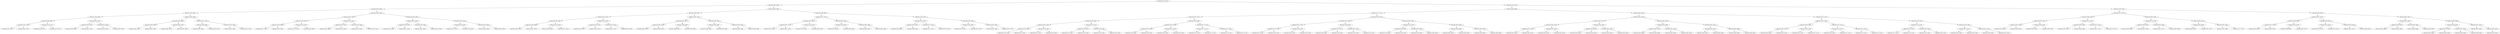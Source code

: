 digraph G{
2866308 [label="Node{data=[3792, 3792]}"]
2866308 -> 1855458705
1855458705 [label="Node{data=[3604, 3604]}"]
1855458705 -> 1009100730
1009100730 [label="Node{data=[3186, 3186]}"]
1009100730 -> 1372265838
1372265838 [label="Node{data=[3056, 3056]}"]
1372265838 -> 215565391
215565391 [label="Node{data=[3048, 3048]}"]
215565391 -> 579019968
579019968 [label="Node{data=[2089, 2089]}"]
579019968 -> 856313693
856313693 [label="Node{data=[1553, 1553]}"]
856313693 -> 975377471
975377471 [label="Node{data=[1533, 1533]}"]
856313693 -> 2090779656
2090779656 [label="Node{data=[1675, 1675]}"]
579019968 -> 1191205503
1191205503 [label="Node{data=[2374, 2374]}"]
1191205503 -> 647075173
647075173 [label="Node{data=[2320, 2320]}"]
1191205503 -> 78774116
78774116 [label="Node{data=[2437, 2437]}"]
215565391 -> 235263358
235263358 [label="Node{data=[3052, 3052]}"]
235263358 -> 1259582819
1259582819 [label="Node{data=[3050, 3050]}"]
1259582819 -> 1635990489
1635990489 [label="Node{data=[3049, 3049]}"]
1259582819 -> 1791144530
1791144530 [label="Node{data=[3051, 3051]}"]
235263358 -> 1254892625
1254892625 [label="Node{data=[3054, 3054]}"]
1254892625 -> 480393414
480393414 [label="Node{data=[3053, 3053]}"]
1254892625 -> 1678214520
1678214520 [label="Node{data=[3055, 3055]}"]
1372265838 -> 464059272
464059272 [label="Node{data=[3064, 3064]}"]
464059272 -> 812493312
812493312 [label="Node{data=[3060, 3060]}"]
812493312 -> 1032114371
1032114371 [label="Node{data=[3058, 3058]}"]
1032114371 -> 1710276174
1710276174 [label="Node{data=[3057, 3057]}"]
1032114371 -> 962100675
962100675 [label="Node{data=[3059, 3059]}"]
812493312 -> 1689845058
1689845058 [label="Node{data=[3062, 3062]}"]
1689845058 -> 2141273054
2141273054 [label="Node{data=[3061, 3061]}"]
1689845058 -> 524548266
524548266 [label="Node{data=[3063, 3063]}"]
464059272 -> 1703885028
1703885028 [label="Node{data=[3182, 3182]}"]
1703885028 -> 1182702586
1182702586 [label="Node{data=[3069, 3069]}"]
1182702586 -> 813115168
813115168 [label="Node{data=[3065, 3065]}"]
1182702586 -> 812715820
812715820 [label="Node{data=[3181, 3181]}"]
1703885028 -> 749029854
749029854 [label="Node{data=[3184, 3184]}"]
749029854 -> 515286779
515286779 [label="Node{data=[3183, 3183]}"]
749029854 -> 393337898
393337898 [label="Node{data=[3185, 3185]}"]
1009100730 -> 792836487
792836487 [label="Node{data=[3428, 3428]}"]
792836487 -> 699198984
699198984 [label="Node{data=[3361, 3361]}"]
699198984 -> 33952952
33952952 [label="Node{data=[3190, 3190]}"]
33952952 -> 453970014
453970014 [label="Node{data=[3188, 3188]}"]
453970014 -> 966793017
966793017 [label="Node{data=[3187, 3187]}"]
453970014 -> 1999794859
1999794859 [label="Node{data=[3189, 3189]}"]
33952952 -> 1168317217
1168317217 [label="Node{data=[3192, 3192]}"]
1168317217 -> 638432819
638432819 [label="Node{data=[3191, 3191]}"]
1168317217 -> 531461140
531461140 [label="Node{data=[3288, 3288]}"]
699198984 -> 2070866528
2070866528 [label="Node{data=[3424, 3424]}"]
2070866528 -> 650746943
650746943 [label="Node{data=[3422, 3422]}"]
650746943 -> 1832782587
1832782587 [label="Node{data=[3380, 3380]}"]
650746943 -> 432529052
432529052 [label="Node{data=[3423, 3423]}"]
2070866528 -> 360061486
360061486 [label="Node{data=[3426, 3426]}"]
360061486 -> 2134136027
2134136027 [label="Node{data=[3425, 3425]}"]
360061486 -> 1656807444
1656807444 [label="Node{data=[3427, 3427]}"]
792836487 -> 1163194862
1163194862 [label="Node{data=[3436, 3436]}"]
1163194862 -> 1616262144
1616262144 [label="Node{data=[3432, 3432]}"]
1616262144 -> 1025062493
1025062493 [label="Node{data=[3430, 3430]}"]
1025062493 -> 1480372650
1480372650 [label="Node{data=[3429, 3429]}"]
1025062493 -> 973467842
973467842 [label="Node{data=[3431, 3431]}"]
1616262144 -> 1805792694
1805792694 [label="Node{data=[3434, 3434]}"]
1805792694 -> 536694081
536694081 [label="Node{data=[3433, 3433]}"]
1805792694 -> 577834741
577834741 [label="Node{data=[3435, 3435]}"]
1163194862 -> 937916825
937916825 [label="Node{data=[3440, 3440]}"]
937916825 -> 1301472598
1301472598 [label="Node{data=[3438, 3438]}"]
1301472598 -> 946876128
946876128 [label="Node{data=[3437, 3437]}"]
1301472598 -> 308058557
308058557 [label="Node{data=[3439, 3439]}"]
937916825 -> 519770590
519770590 [label="Node{data=[3602, 3602]}"]
519770590 -> 1142554370
1142554370 [label="Node{data=[3465, 3465]}"]
519770590 -> 2099764815
2099764815 [label="Node{data=[3603, 3603]}"]
1855458705 -> 197144871
197144871 [label="Node{data=[3669, 3669]}"]
197144871 -> 1299424352
1299424352 [label="Node{data=[3653, 3653]}"]
1299424352 -> 1176089379
1176089379 [label="Node{data=[3612, 3612]}"]
1176089379 -> 93308937
93308937 [label="Node{data=[3608, 3608]}"]
93308937 -> 265062550
265062550 [label="Node{data=[3606, 3606]}"]
265062550 -> 1607237035
1607237035 [label="Node{data=[3605, 3605]}"]
265062550 -> 1422351834
1422351834 [label="Node{data=[3607, 3607]}"]
93308937 -> 796068043
796068043 [label="Node{data=[3610, 3610]}"]
796068043 -> 1150332299
1150332299 [label="Node{data=[3609, 3609]}"]
796068043 -> 2022551959
2022551959 [label="Node{data=[3611, 3611]}"]
1176089379 -> 373951185
373951185 [label="Node{data=[3616, 3616]}"]
373951185 -> 558394755
558394755 [label="Node{data=[3614, 3614]}"]
558394755 -> 1626693844
1626693844 [label="Node{data=[3613, 3613]}"]
558394755 -> 1969316948
1969316948 [label="Node{data=[3615, 3615]}"]
373951185 -> 859563179
859563179 [label="Node{data=[3651, 3651]}"]
859563179 -> 1367188282
1367188282 [label="Node{data=[3617, 3617]}"]
859563179 -> 440764929
440764929 [label="Node{data=[3652, 3652]}"]
1299424352 -> 1693978329
1693978329 [label="Node{data=[3661, 3661]}"]
1693978329 -> 143306833
143306833 [label="Node{data=[3657, 3657]}"]
143306833 -> 886224393
886224393 [label="Node{data=[3655, 3655]}"]
886224393 -> 49362704
49362704 [label="Node{data=[3654, 3654]}"]
886224393 -> 643526481
643526481 [label="Node{data=[3656, 3656]}"]
143306833 -> 2072923123
2072923123 [label="Node{data=[3659, 3659]}"]
2072923123 -> 1523439733
1523439733 [label="Node{data=[3658, 3658]}"]
2072923123 -> 1368337803
1368337803 [label="Node{data=[3660, 3660]}"]
1693978329 -> 752083212
752083212 [label="Node{data=[3665, 3665]}"]
752083212 -> 621536950
621536950 [label="Node{data=[3663, 3663]}"]
621536950 -> 288463890
288463890 [label="Node{data=[3662, 3662]}"]
621536950 -> 972687562
972687562 [label="Node{data=[3664, 3664]}"]
752083212 -> 177362296
177362296 [label="Node{data=[3667, 3667]}"]
177362296 -> 1893084362
1893084362 [label="Node{data=[3666, 3666]}"]
177362296 -> 1838870478
1838870478 [label="Node{data=[3668, 3668]}"]
197144871 -> 80676591
80676591 [label="Node{data=[3685, 3685]}"]
80676591 -> 485407387
485407387 [label="Node{data=[3677, 3677]}"]
485407387 -> 1562338736
1562338736 [label="Node{data=[3673, 3673]}"]
1562338736 -> 1732314434
1732314434 [label="Node{data=[3671, 3671]}"]
1732314434 -> 457543483
457543483 [label="Node{data=[3670, 3670]}"]
1732314434 -> 1922483370
1922483370 [label="Node{data=[3672, 3672]}"]
1562338736 -> 1417813421
1417813421 [label="Node{data=[3675, 3675]}"]
1417813421 -> 998664554
998664554 [label="Node{data=[3674, 3674]}"]
1417813421 -> 202179958
202179958 [label="Node{data=[3676, 3676]}"]
485407387 -> 1215968201
1215968201 [label="Node{data=[3681, 3681]}"]
1215968201 -> 206643230
206643230 [label="Node{data=[3679, 3679]}"]
206643230 -> 76862919
76862919 [label="Node{data=[3678, 3678]}"]
206643230 -> 1616266902
1616266902 [label="Node{data=[3680, 3680]}"]
1215968201 -> 2032911662
2032911662 [label="Node{data=[3683, 3683]}"]
2032911662 -> 2097105861
2097105861 [label="Node{data=[3682, 3682]}"]
2032911662 -> 1583842160
1583842160 [label="Node{data=[3684, 3684]}"]
80676591 -> 207035612
207035612 [label="Node{data=[3784, 3784]}"]
207035612 -> 728935117
728935117 [label="Node{data=[3720, 3720]}"]
728935117 -> 768961797
768961797 [label="Node{data=[3687, 3687]}"]
768961797 -> 1338709964
1338709964 [label="Node{data=[3686, 3686]}"]
768961797 -> 2077119253
2077119253 [label="Node{data=[3688, 3688]}"]
728935117 -> 1163176547
1163176547 [label="Node{data=[3751, 3751]}"]
1163176547 -> 1131371145
1131371145 [label="Node{data=[3721, 3721]}"]
1163176547 -> 1410154591
1410154591 [label="Node{data=[3783, 3783]}"]
207035612 -> 1574106928
1574106928 [label="Node{data=[3788, 3788]}"]
1574106928 -> 1026902363
1026902363 [label="Node{data=[3786, 3786]}"]
1026902363 -> 70776678
70776678 [label="Node{data=[3785, 3785]}"]
1026902363 -> 981876743
981876743 [label="Node{data=[3787, 3787]}"]
1574106928 -> 1881623312
1881623312 [label="Node{data=[3790, 3790]}"]
1881623312 -> 1733274590
1733274590 [label="Node{data=[3789, 3789]}"]
1881623312 -> 1551428758
1551428758 [label="Node{data=[3791, 3791]}"]
2866308 -> 1417021798
1417021798 [label="Node{data=[5243, 5243]}"]
1417021798 -> 507754291
507754291 [label="Node{data=[4809, 4809]}"]
507754291 -> 71892606
71892606 [label="Node{data=[4777, 4777]}"]
71892606 -> 525319741
525319741 [label="Node{data=[4761, 4761]}"]
525319741 -> 2073475467
2073475467 [label="Node{data=[3800, 3800]}"]
2073475467 -> 2020570085
2020570085 [label="Node{data=[3796, 3796]}"]
2020570085 -> 999807384
999807384 [label="Node{data=[3794, 3794]}"]
999807384 -> 1498097281
1498097281 [label="Node{data=[3793, 3793]}"]
999807384 -> 392136386
392136386 [label="Node{data=[3795, 3795]}"]
2020570085 -> 338444183
338444183 [label="Node{data=[3798, 3798]}"]
338444183 -> 292716435
292716435 [label="Node{data=[3797, 3797]}"]
338444183 -> 294464530
294464530 [label="Node{data=[3799, 3799]}"]
2073475467 -> 2056241527
2056241527 [label="Node{data=[4757, 4757]}"]
2056241527 -> 254445878
254445878 [label="Node{data=[4755, 4755]}"]
254445878 -> 220656039
220656039 [label="Node{data=[4754, 4754]}"]
254445878 -> 1966317997
1966317997 [label="Node{data=[4756, 4756]}"]
2056241527 -> 1899184645
1899184645 [label="Node{data=[4759, 4759]}"]
1899184645 -> 713758252
713758252 [label="Node{data=[4758, 4758]}"]
1899184645 -> 270164243
270164243 [label="Node{data=[4760, 4760]}"]
525319741 -> 2018280564
2018280564 [label="Node{data=[4769, 4769]}"]
2018280564 -> 327471634
327471634 [label="Node{data=[4765, 4765]}"]
327471634 -> 1632410680
1632410680 [label="Node{data=[4763, 4763]}"]
1632410680 -> 572353531
572353531 [label="Node{data=[4762, 4762]}"]
1632410680 -> 1055798504
1055798504 [label="Node{data=[4764, 4764]}"]
327471634 -> 198141285
198141285 [label="Node{data=[4767, 4767]}"]
198141285 -> 250058104
250058104 [label="Node{data=[4766, 4766]}"]
198141285 -> 1206679020
1206679020 [label="Node{data=[4768, 4768]}"]
2018280564 -> 149573773
149573773 [label="Node{data=[4773, 4773]}"]
149573773 -> 2021583032
2021583032 [label="Node{data=[4771, 4771]}"]
2021583032 -> 1249963674
1249963674 [label="Node{data=[4770, 4770]}"]
2021583032 -> 1852289331
1852289331 [label="Node{data=[4772, 4772]}"]
149573773 -> 886307402
886307402 [label="Node{data=[4775, 4775]}"]
886307402 -> 1005055808
1005055808 [label="Node{data=[4774, 4774]}"]
886307402 -> 1985880728
1985880728 [label="Node{data=[4776, 4776]}"]
71892606 -> 627305289
627305289 [label="Node{data=[4793, 4793]}"]
627305289 -> 248075269
248075269 [label="Node{data=[4785, 4785]}"]
248075269 -> 173025139
173025139 [label="Node{data=[4781, 4781]}"]
173025139 -> 228429379
228429379 [label="Node{data=[4779, 4779]}"]
228429379 -> 924714266
924714266 [label="Node{data=[4778, 4778]}"]
228429379 -> 1932727936
1932727936 [label="Node{data=[4780, 4780]}"]
173025139 -> 2027146282
2027146282 [label="Node{data=[4783, 4783]}"]
2027146282 -> 425568997
425568997 [label="Node{data=[4782, 4782]}"]
2027146282 -> 1588353537
1588353537 [label="Node{data=[4784, 4784]}"]
248075269 -> 901824578
901824578 [label="Node{data=[4789, 4789]}"]
901824578 -> 1393883212
1393883212 [label="Node{data=[4787, 4787]}"]
1393883212 -> 661285449
661285449 [label="Node{data=[4786, 4786]}"]
1393883212 -> 455758071
455758071 [label="Node{data=[4788, 4788]}"]
901824578 -> 677073152
677073152 [label="Node{data=[4791, 4791]}"]
677073152 -> 1559829215
1559829215 [label="Node{data=[4790, 4790]}"]
677073152 -> 674564907
674564907 [label="Node{data=[4792, 4792]}"]
627305289 -> 1632721714
1632721714 [label="Node{data=[4801, 4801]}"]
1632721714 -> 326161737
326161737 [label="Node{data=[4797, 4797]}"]
326161737 -> 130746906
130746906 [label="Node{data=[4795, 4795]}"]
130746906 -> 128398747
128398747 [label="Node{data=[4794, 4794]}"]
130746906 -> 1824814742
1824814742 [label="Node{data=[4796, 4796]}"]
326161737 -> 2030775514
2030775514 [label="Node{data=[4799, 4799]}"]
2030775514 -> 651129403
651129403 [label="Node{data=[4798, 4798]}"]
2030775514 -> 419070100
419070100 [label="Node{data=[4800, 4800]}"]
1632721714 -> 1464149467
1464149467 [label="Node{data=[4805, 4805]}"]
1464149467 -> 2005450261
2005450261 [label="Node{data=[4803, 4803]}"]
2005450261 -> 705385589
705385589 [label="Node{data=[4802, 4802]}"]
2005450261 -> 1723436928
1723436928 [label="Node{data=[4804, 4804]}"]
1464149467 -> 413930865
413930865 [label="Node{data=[4807, 4807]}"]
413930865 -> 711358567
711358567 [label="Node{data=[4806, 4806]}"]
413930865 -> 1522416034
1522416034 [label="Node{data=[4808, 4808]}"]
507754291 -> 1892772090
1892772090 [label="Node{data=[4841, 4841]}"]
1892772090 -> 145685516
145685516 [label="Node{data=[4825, 4825]}"]
145685516 -> 294787134
294787134 [label="Node{data=[4817, 4817]}"]
294787134 -> 986337415
986337415 [label="Node{data=[4813, 4813]}"]
986337415 -> 1101490588
1101490588 [label="Node{data=[4811, 4811]}"]
1101490588 -> 1050063672
1050063672 [label="Node{data=[4810, 4810]}"]
1101490588 -> 1069813564
1069813564 [label="Node{data=[4812, 4812]}"]
986337415 -> 1466052139
1466052139 [label="Node{data=[4815, 4815]}"]
1466052139 -> 770922194
770922194 [label="Node{data=[4814, 4814]}"]
1466052139 -> 645349159
645349159 [label="Node{data=[4816, 4816]}"]
294787134 -> 970287418
970287418 [label="Node{data=[4821, 4821]}"]
970287418 -> 2130709341
2130709341 [label="Node{data=[4819, 4819]}"]
2130709341 -> 1215469481
1215469481 [label="Node{data=[4818, 4818]}"]
2130709341 -> 1466107783
1466107783 [label="Node{data=[4820, 4820]}"]
970287418 -> 1164781800
1164781800 [label="Node{data=[4823, 4823]}"]
1164781800 -> 986221051
986221051 [label="Node{data=[4822, 4822]}"]
1164781800 -> 1717280468
1717280468 [label="Node{data=[4824, 4824]}"]
145685516 -> 692843175
692843175 [label="Node{data=[4833, 4833]}"]
692843175 -> 97367310
97367310 [label="Node{data=[4829, 4829]}"]
97367310 -> 2067034909
2067034909 [label="Node{data=[4827, 4827]}"]
2067034909 -> 1092878225
1092878225 [label="Node{data=[4826, 4826]}"]
2067034909 -> 931914712
931914712 [label="Node{data=[4828, 4828]}"]
97367310 -> 1594246626
1594246626 [label="Node{data=[4831, 4831]}"]
1594246626 -> 133327236
133327236 [label="Node{data=[4830, 4830]}"]
1594246626 -> 1500762524
1500762524 [label="Node{data=[4832, 4832]}"]
692843175 -> 831421513
831421513 [label="Node{data=[4837, 4837]}"]
831421513 -> 1548359375
1548359375 [label="Node{data=[4835, 4835]}"]
1548359375 -> 1222699659
1222699659 [label="Node{data=[4834, 4834]}"]
1548359375 -> 257436986
257436986 [label="Node{data=[4836, 4836]}"]
831421513 -> 1307997356
1307997356 [label="Node{data=[4839, 4839]}"]
1307997356 -> 1090977715
1090977715 [label="Node{data=[4838, 4838]}"]
1307997356 -> 251519402
251519402 [label="Node{data=[4840, 4840]}"]
1892772090 -> 1073888434
1073888434 [label="Node{data=[5116, 5116]}"]
1073888434 -> 1043297034
1043297034 [label="Node{data=[5108, 5108]}"]
1043297034 -> 1210247195
1210247195 [label="Node{data=[5090, 5090]}"]
1210247195 -> 699641860
699641860 [label="Node{data=[4871, 4871]}"]
699641860 -> 2013654572
2013654572 [label="Node{data=[4842, 4842]}"]
699641860 -> 1039623429
1039623429 [label="Node{data=[4876, 4876]}"]
1210247195 -> 1649025168
1649025168 [label="Node{data=[5106, 5106]}"]
1649025168 -> 1447923533
1447923533 [label="Node{data=[5105, 5105]}"]
1649025168 -> 32407334
32407334 [label="Node{data=[5107, 5107]}"]
1043297034 -> 121109843
121109843 [label="Node{data=[5112, 5112]}"]
121109843 -> 877265797
877265797 [label="Node{data=[5110, 5110]}"]
877265797 -> 239584678
239584678 [label="Node{data=[5109, 5109]}"]
877265797 -> 2091027463
2091027463 [label="Node{data=[5111, 5111]}"]
121109843 -> 1145519013
1145519013 [label="Node{data=[5114, 5114]}"]
1145519013 -> 552947331
552947331 [label="Node{data=[5113, 5113]}"]
1145519013 -> 271566286
271566286 [label="Node{data=[5115, 5115]}"]
1073888434 -> 2022027640
2022027640 [label="Node{data=[5235, 5235]}"]
2022027640 -> 90322910
90322910 [label="Node{data=[5120, 5120]}"]
90322910 -> 266985639
266985639 [label="Node{data=[5118, 5118]}"]
266985639 -> 1636193569
1636193569 [label="Node{data=[5117, 5117]}"]
266985639 -> 886908440
886908440 [label="Node{data=[5119, 5119]}"]
90322910 -> 538262426
538262426 [label="Node{data=[5233, 5233]}"]
538262426 -> 1622739943
1622739943 [label="Node{data=[5182, 5182]}"]
538262426 -> 868578700
868578700 [label="Node{data=[5234, 5234]}"]
2022027640 -> 1861580810
1861580810 [label="Node{data=[5239, 5239]}"]
1861580810 -> 1739933605
1739933605 [label="Node{data=[5237, 5237]}"]
1739933605 -> 1341890183
1341890183 [label="Node{data=[5236, 5236]}"]
1739933605 -> 1468726241
1468726241 [label="Node{data=[5238, 5238]}"]
1861580810 -> 318438450
318438450 [label="Node{data=[5241, 5241]}"]
318438450 -> 1606355367
1606355367 [label="Node{data=[5240, 5240]}"]
318438450 -> 1285794673
1285794673 [label="Node{data=[5242, 5242]}"]
1417021798 -> 1282802935
1282802935 [label="Node{data=[7954, 7954]}"]
1282802935 -> 153643559
153643559 [label="Node{data=[5573, 5573]}"]
153643559 -> 779991188
779991188 [label="Node{data=[5266, 5266]}"]
779991188 -> 2144626185
2144626185 [label="Node{data=[5262, 5262]}"]
2144626185 -> 66684088
66684088 [label="Node{data=[5245, 5245]}"]
66684088 -> 1229631410
1229631410 [label="Node{data=[5244, 5244]}"]
66684088 -> 170923799
170923799 [label="Node{data=[5246, 5246]}"]
2144626185 -> 1443421302
1443421302 [label="Node{data=[5264, 5264]}"]
1443421302 -> 421224011
421224011 [label="Node{data=[5263, 5263]}"]
1443421302 -> 95442405
95442405 [label="Node{data=[5265, 5265]}"]
779991188 -> 263348971
263348971 [label="Node{data=[5270, 5270]}"]
263348971 -> 533324807
533324807 [label="Node{data=[5268, 5268]}"]
533324807 -> 1558386867
1558386867 [label="Node{data=[5267, 5267]}"]
533324807 -> 1543205303
1543205303 [label="Node{data=[5269, 5269]}"]
263348971 -> 1203954969
1203954969 [label="Node{data=[5272, 5272]}"]
1203954969 -> 402376762
402376762 [label="Node{data=[5271, 5271]}"]
1203954969 -> 1402563830
1402563830 [label="Node{data=[5273, 5273]}"]
153643559 -> 1399839227
1399839227 [label="Node{data=[6394, 6394]}"]
1399839227 -> 55903394
55903394 [label="Node{data=[5778, 5778]}"]
55903394 -> 1244047082
1244047082 [label="Node{data=[5646, 5646]}"]
1244047082 -> 1379966340
1379966340 [label="Node{data=[5604, 5604]}"]
1244047082 -> 2135766582
2135766582 [label="Node{data=[5676, 5676]}"]
55903394 -> 1419136361
1419136361 [label="Node{data=[6029, 6029]}"]
1419136361 -> 729325799
729325799 [label="Node{data=[5917, 5917]}"]
1419136361 -> 2105713841
2105713841 [label="Node{data=[6390, 6390]}"]
1399839227 -> 1810416049
1810416049 [label="Node{data=[6910, 6910]}"]
1810416049 -> 234042528
234042528 [label="Node{data=[6459, 6459]}"]
234042528 -> 1675805281
1675805281 [label="Node{data=[6405, 6405]}"]
234042528 -> 195908992
195908992 [label="Node{data=[6767, 6767]}"]
1810416049 -> 644216845
644216845 [label="Node{data=[7663, 7663]}"]
644216845 -> 841457237
841457237 [label="Node{data=[7398, 7398]}"]
644216845 -> 1193518010
1193518010 [label="Node{data=[7770, 7770]}"]
1282802935 -> 641986443
641986443 [label="Node{data=[9283, 9283]}"]
641986443 -> 804245214
804245214 [label="Node{data=[9072, 9072]}"]
804245214 -> 557070400
557070400 [label="Node{data=[9068, 9068]}"]
557070400 -> 2077254063
2077254063 [label="Node{data=[8275, 8275]}"]
2077254063 -> 1112991465
1112991465 [label="Node{data=[8234, 8234]}"]
2077254063 -> 320756035
320756035 [label="Node{data=[9067, 9067]}"]
557070400 -> 334009688
334009688 [label="Node{data=[9070, 9070]}"]
334009688 -> 1808618387
1808618387 [label="Node{data=[9069, 9069]}"]
334009688 -> 517570989
517570989 [label="Node{data=[9071, 9071]}"]
804245214 -> 2146174836
2146174836 [label="Node{data=[9076, 9076]}"]
2146174836 -> 687415172
687415172 [label="Node{data=[9074, 9074]}"]
687415172 -> 690585795
690585795 [label="Node{data=[9073, 9073]}"]
687415172 -> 2075109538
2075109538 [label="Node{data=[9075, 9075]}"]
2146174836 -> 1684522756
1684522756 [label="Node{data=[9078, 9078]}"]
1684522756 -> 75686195
75686195 [label="Node{data=[9077, 9077]}"]
1684522756 -> 1632130808
1632130808 [label="Node{data=[9282, 9282]}"]
641986443 -> 1730418891
1730418891 [label="Node{data=[9291, 9291]}"]
1730418891 -> 1034005708
1034005708 [label="Node{data=[9287, 9287]}"]
1034005708 -> 775506226
775506226 [label="Node{data=[9285, 9285]}"]
775506226 -> 224736667
224736667 [label="Node{data=[9284, 9284]}"]
775506226 -> 1254135484
1254135484 [label="Node{data=[9286, 9286]}"]
1034005708 -> 2058851556
2058851556 [label="Node{data=[9289, 9289]}"]
2058851556 -> 514007641
514007641 [label="Node{data=[9288, 9288]}"]
2058851556 -> 978195963
978195963 [label="Node{data=[9290, 9290]}"]
1730418891 -> 1953825144
1953825144 [label="Node{data=[9299, 9299]}"]
1953825144 -> 841202598
841202598 [label="Node{data=[9295, 9295]}"]
841202598 -> 890631761
890631761 [label="Node{data=[9293, 9293]}"]
890631761 -> 2134826181
2134826181 [label="Node{data=[9292, 9292]}"]
890631761 -> 589069467
589069467 [label="Node{data=[9294, 9294]}"]
841202598 -> 206380501
206380501 [label="Node{data=[9297, 9297]}"]
206380501 -> 376489331
376489331 [label="Node{data=[9296, 9296]}"]
206380501 -> 530709388
530709388 [label="Node{data=[9298, 9298]}"]
1953825144 -> 1595520071
1595520071 [label="Node{data=[9331, 9331]}"]
1595520071 -> 1004452292
1004452292 [label="Node{data=[9300, 9300]}"]
1595520071 -> 731228305
731228305 [label="Node{data=[9332, 9332]}"]
731228305 -> 997743604
997743604 [label="Node{data=[9333, 9333]}"]
}